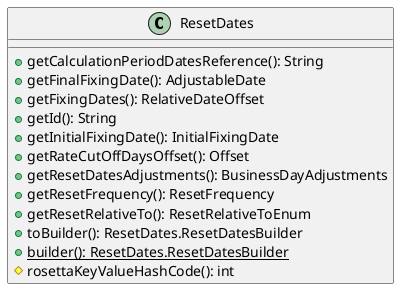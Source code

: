 @startuml

    class ResetDates [[ResetDates.html]] {
        +getCalculationPeriodDatesReference(): String
        +getFinalFixingDate(): AdjustableDate
        +getFixingDates(): RelativeDateOffset
        +getId(): String
        +getInitialFixingDate(): InitialFixingDate
        +getRateCutOffDaysOffset(): Offset
        +getResetDatesAdjustments(): BusinessDayAdjustments
        +getResetFrequency(): ResetFrequency
        +getResetRelativeTo(): ResetRelativeToEnum
        +toBuilder(): ResetDates.ResetDatesBuilder
        {static} +builder(): ResetDates.ResetDatesBuilder
        #rosettaKeyValueHashCode(): int
    }

@enduml
